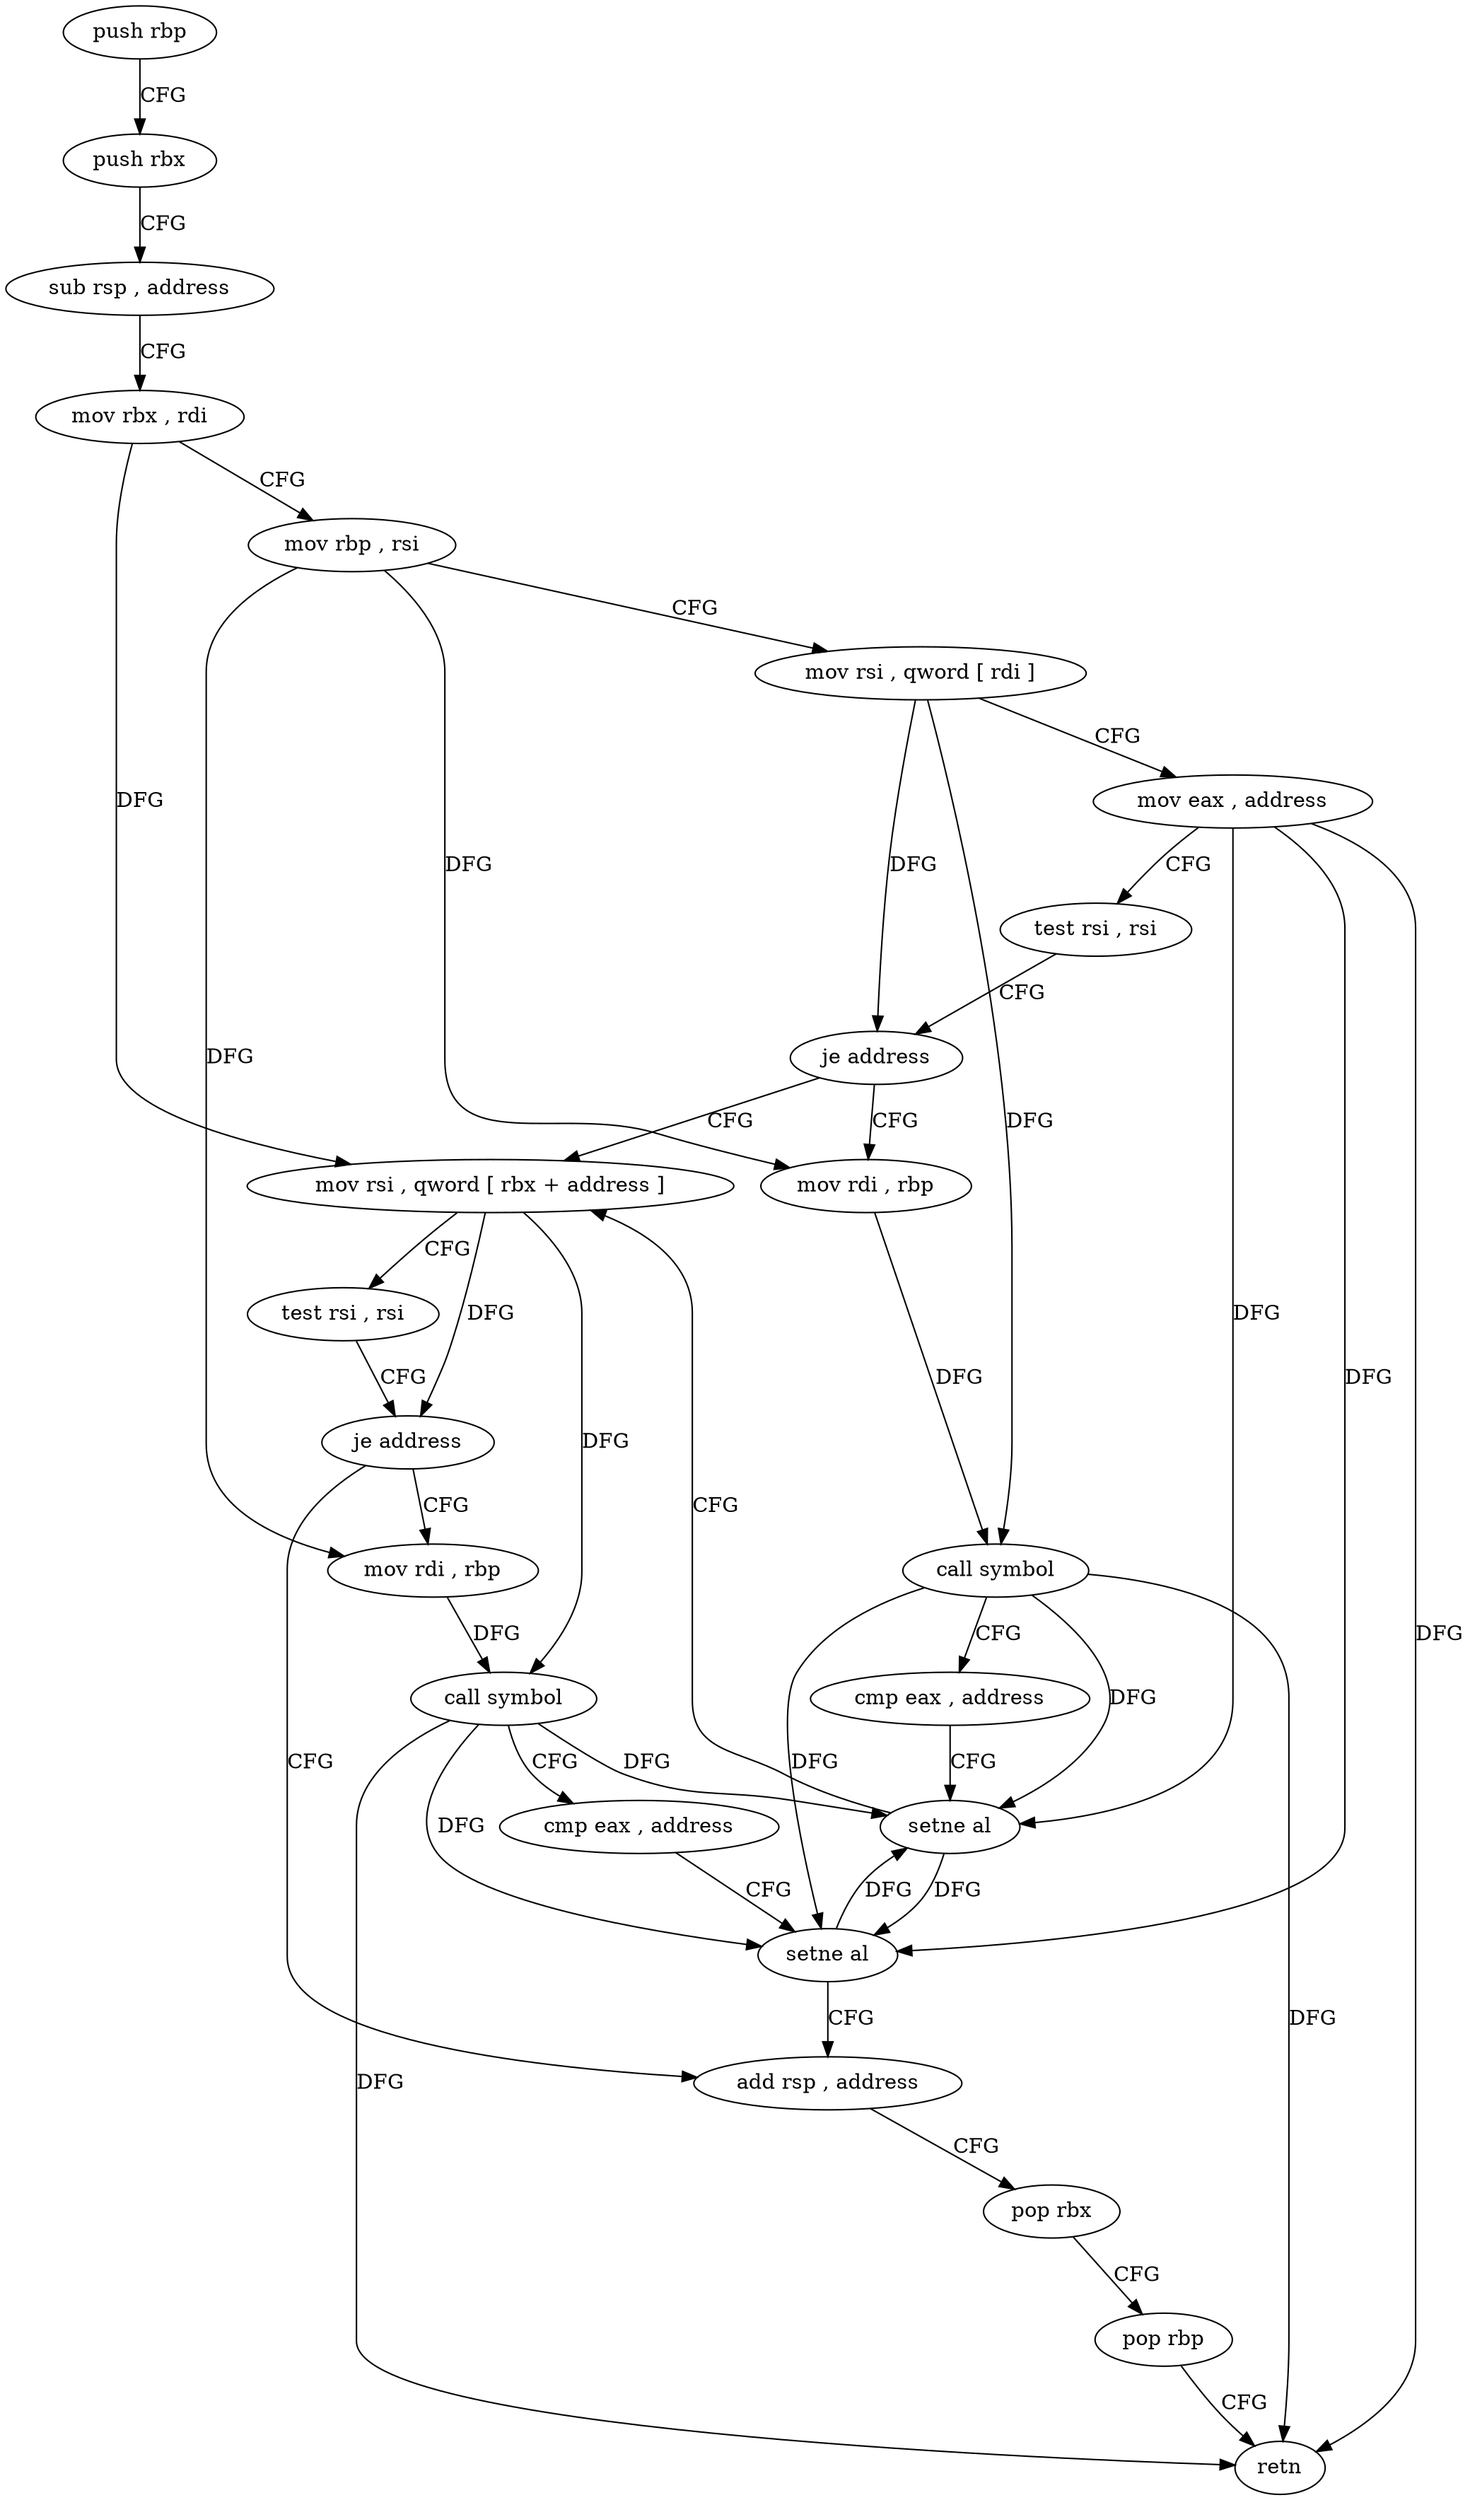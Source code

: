 digraph "func" {
"107295" [label = "push rbp" ]
"107296" [label = "push rbx" ]
"107297" [label = "sub rsp , address" ]
"107301" [label = "mov rbx , rdi" ]
"107304" [label = "mov rbp , rsi" ]
"107307" [label = "mov rsi , qword [ rdi ]" ]
"107310" [label = "mov eax , address" ]
"107315" [label = "test rsi , rsi" ]
"107318" [label = "je address" ]
"107334" [label = "mov rsi , qword [ rbx + address ]" ]
"107320" [label = "mov rdi , rbp" ]
"107338" [label = "test rsi , rsi" ]
"107341" [label = "je address" ]
"107357" [label = "add rsp , address" ]
"107343" [label = "mov rdi , rbp" ]
"107323" [label = "call symbol" ]
"107328" [label = "cmp eax , address" ]
"107331" [label = "setne al" ]
"107361" [label = "pop rbx" ]
"107362" [label = "pop rbp" ]
"107363" [label = "retn" ]
"107346" [label = "call symbol" ]
"107351" [label = "cmp eax , address" ]
"107354" [label = "setne al" ]
"107295" -> "107296" [ label = "CFG" ]
"107296" -> "107297" [ label = "CFG" ]
"107297" -> "107301" [ label = "CFG" ]
"107301" -> "107304" [ label = "CFG" ]
"107301" -> "107334" [ label = "DFG" ]
"107304" -> "107307" [ label = "CFG" ]
"107304" -> "107320" [ label = "DFG" ]
"107304" -> "107343" [ label = "DFG" ]
"107307" -> "107310" [ label = "CFG" ]
"107307" -> "107318" [ label = "DFG" ]
"107307" -> "107323" [ label = "DFG" ]
"107310" -> "107315" [ label = "CFG" ]
"107310" -> "107331" [ label = "DFG" ]
"107310" -> "107363" [ label = "DFG" ]
"107310" -> "107354" [ label = "DFG" ]
"107315" -> "107318" [ label = "CFG" ]
"107318" -> "107334" [ label = "CFG" ]
"107318" -> "107320" [ label = "CFG" ]
"107334" -> "107338" [ label = "CFG" ]
"107334" -> "107341" [ label = "DFG" ]
"107334" -> "107346" [ label = "DFG" ]
"107320" -> "107323" [ label = "DFG" ]
"107338" -> "107341" [ label = "CFG" ]
"107341" -> "107357" [ label = "CFG" ]
"107341" -> "107343" [ label = "CFG" ]
"107357" -> "107361" [ label = "CFG" ]
"107343" -> "107346" [ label = "DFG" ]
"107323" -> "107328" [ label = "CFG" ]
"107323" -> "107331" [ label = "DFG" ]
"107323" -> "107363" [ label = "DFG" ]
"107323" -> "107354" [ label = "DFG" ]
"107328" -> "107331" [ label = "CFG" ]
"107331" -> "107334" [ label = "CFG" ]
"107331" -> "107354" [ label = "DFG" ]
"107361" -> "107362" [ label = "CFG" ]
"107362" -> "107363" [ label = "CFG" ]
"107346" -> "107351" [ label = "CFG" ]
"107346" -> "107331" [ label = "DFG" ]
"107346" -> "107363" [ label = "DFG" ]
"107346" -> "107354" [ label = "DFG" ]
"107351" -> "107354" [ label = "CFG" ]
"107354" -> "107357" [ label = "CFG" ]
"107354" -> "107331" [ label = "DFG" ]
}
